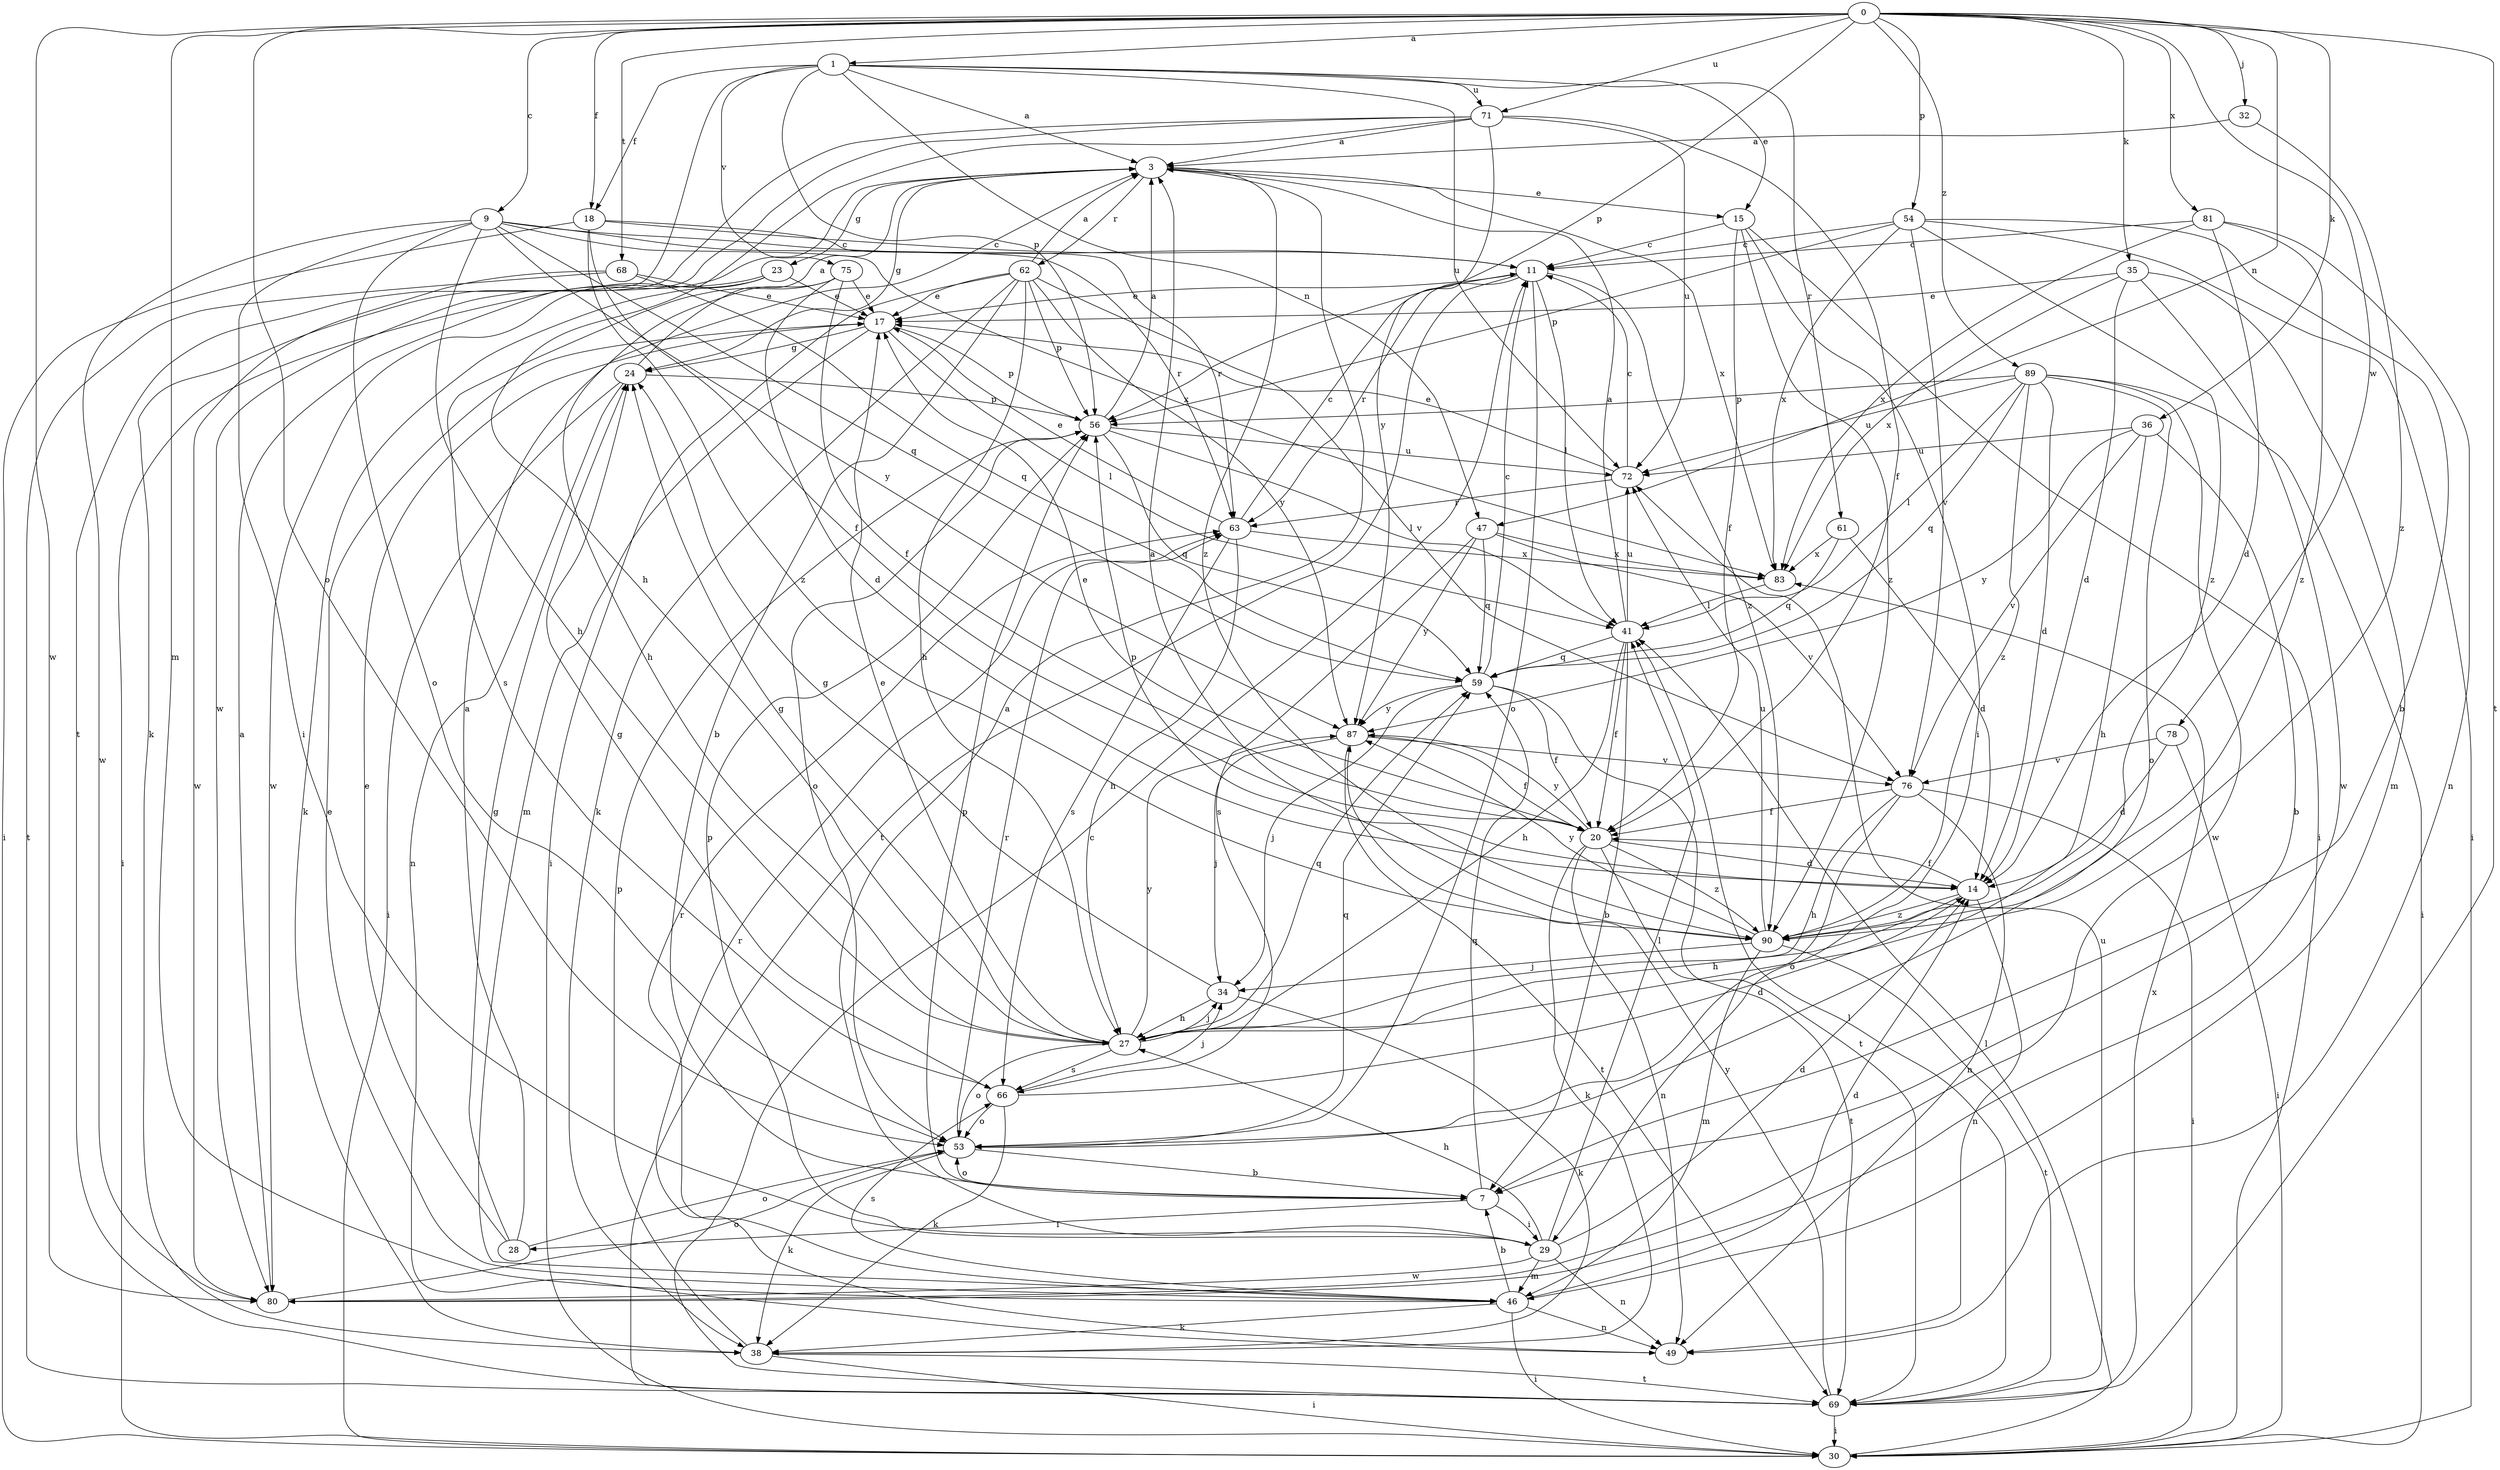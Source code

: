 strict digraph  {
0;
1;
3;
7;
9;
11;
14;
15;
17;
18;
20;
23;
24;
27;
28;
29;
30;
32;
34;
35;
36;
38;
41;
46;
47;
49;
53;
54;
56;
59;
61;
62;
63;
66;
68;
69;
71;
72;
75;
76;
78;
80;
81;
83;
87;
89;
90;
0 -> 1  [label=a];
0 -> 9  [label=c];
0 -> 18  [label=f];
0 -> 32  [label=j];
0 -> 35  [label=k];
0 -> 36  [label=k];
0 -> 46  [label=m];
0 -> 47  [label=n];
0 -> 53  [label=o];
0 -> 54  [label=p];
0 -> 56  [label=p];
0 -> 68  [label=t];
0 -> 69  [label=t];
0 -> 71  [label=u];
0 -> 78  [label=w];
0 -> 80  [label=w];
0 -> 81  [label=x];
0 -> 89  [label=z];
1 -> 3  [label=a];
1 -> 15  [label=e];
1 -> 18  [label=f];
1 -> 47  [label=n];
1 -> 56  [label=p];
1 -> 61  [label=r];
1 -> 69  [label=t];
1 -> 71  [label=u];
1 -> 72  [label=u];
1 -> 75  [label=v];
3 -> 15  [label=e];
3 -> 23  [label=g];
3 -> 24  [label=g];
3 -> 62  [label=r];
3 -> 83  [label=x];
3 -> 90  [label=z];
7 -> 28  [label=i];
7 -> 29  [label=i];
7 -> 53  [label=o];
7 -> 56  [label=p];
7 -> 59  [label=q];
9 -> 11  [label=c];
9 -> 27  [label=h];
9 -> 29  [label=i];
9 -> 53  [label=o];
9 -> 59  [label=q];
9 -> 63  [label=r];
9 -> 80  [label=w];
9 -> 83  [label=x];
9 -> 87  [label=y];
11 -> 17  [label=e];
11 -> 41  [label=l];
11 -> 53  [label=o];
11 -> 63  [label=r];
11 -> 69  [label=t];
11 -> 90  [label=z];
14 -> 20  [label=f];
14 -> 27  [label=h];
14 -> 49  [label=n];
14 -> 56  [label=p];
14 -> 90  [label=z];
15 -> 11  [label=c];
15 -> 20  [label=f];
15 -> 29  [label=i];
15 -> 30  [label=i];
15 -> 90  [label=z];
17 -> 24  [label=g];
17 -> 41  [label=l];
17 -> 46  [label=m];
17 -> 56  [label=p];
18 -> 11  [label=c];
18 -> 20  [label=f];
18 -> 30  [label=i];
18 -> 63  [label=r];
18 -> 90  [label=z];
20 -> 14  [label=d];
20 -> 17  [label=e];
20 -> 38  [label=k];
20 -> 49  [label=n];
20 -> 69  [label=t];
20 -> 87  [label=y];
20 -> 90  [label=z];
23 -> 17  [label=e];
23 -> 30  [label=i];
23 -> 38  [label=k];
23 -> 80  [label=w];
24 -> 3  [label=a];
24 -> 30  [label=i];
24 -> 49  [label=n];
24 -> 56  [label=p];
27 -> 17  [label=e];
27 -> 24  [label=g];
27 -> 34  [label=j];
27 -> 53  [label=o];
27 -> 59  [label=q];
27 -> 66  [label=s];
27 -> 87  [label=y];
28 -> 3  [label=a];
28 -> 17  [label=e];
28 -> 24  [label=g];
28 -> 53  [label=o];
29 -> 3  [label=a];
29 -> 14  [label=d];
29 -> 27  [label=h];
29 -> 41  [label=l];
29 -> 46  [label=m];
29 -> 49  [label=n];
29 -> 56  [label=p];
29 -> 80  [label=w];
30 -> 41  [label=l];
32 -> 3  [label=a];
32 -> 90  [label=z];
34 -> 24  [label=g];
34 -> 27  [label=h];
34 -> 38  [label=k];
35 -> 14  [label=d];
35 -> 17  [label=e];
35 -> 46  [label=m];
35 -> 80  [label=w];
35 -> 83  [label=x];
36 -> 7  [label=b];
36 -> 27  [label=h];
36 -> 72  [label=u];
36 -> 76  [label=v];
36 -> 87  [label=y];
38 -> 30  [label=i];
38 -> 56  [label=p];
38 -> 69  [label=t];
41 -> 3  [label=a];
41 -> 7  [label=b];
41 -> 20  [label=f];
41 -> 27  [label=h];
41 -> 59  [label=q];
41 -> 72  [label=u];
46 -> 7  [label=b];
46 -> 14  [label=d];
46 -> 17  [label=e];
46 -> 30  [label=i];
46 -> 38  [label=k];
46 -> 49  [label=n];
46 -> 63  [label=r];
46 -> 66  [label=s];
47 -> 59  [label=q];
47 -> 66  [label=s];
47 -> 76  [label=v];
47 -> 83  [label=x];
47 -> 87  [label=y];
49 -> 63  [label=r];
53 -> 7  [label=b];
53 -> 38  [label=k];
53 -> 59  [label=q];
53 -> 63  [label=r];
54 -> 7  [label=b];
54 -> 11  [label=c];
54 -> 30  [label=i];
54 -> 56  [label=p];
54 -> 76  [label=v];
54 -> 83  [label=x];
54 -> 90  [label=z];
56 -> 3  [label=a];
56 -> 41  [label=l];
56 -> 53  [label=o];
56 -> 59  [label=q];
56 -> 72  [label=u];
59 -> 11  [label=c];
59 -> 20  [label=f];
59 -> 34  [label=j];
59 -> 69  [label=t];
59 -> 87  [label=y];
61 -> 14  [label=d];
61 -> 59  [label=q];
61 -> 83  [label=x];
62 -> 3  [label=a];
62 -> 7  [label=b];
62 -> 17  [label=e];
62 -> 27  [label=h];
62 -> 30  [label=i];
62 -> 38  [label=k];
62 -> 56  [label=p];
62 -> 76  [label=v];
62 -> 87  [label=y];
63 -> 11  [label=c];
63 -> 17  [label=e];
63 -> 27  [label=h];
63 -> 66  [label=s];
63 -> 83  [label=x];
66 -> 14  [label=d];
66 -> 24  [label=g];
66 -> 34  [label=j];
66 -> 38  [label=k];
66 -> 53  [label=o];
68 -> 17  [label=e];
68 -> 59  [label=q];
68 -> 69  [label=t];
68 -> 80  [label=w];
69 -> 11  [label=c];
69 -> 30  [label=i];
69 -> 41  [label=l];
69 -> 72  [label=u];
69 -> 83  [label=x];
69 -> 87  [label=y];
71 -> 3  [label=a];
71 -> 20  [label=f];
71 -> 27  [label=h];
71 -> 38  [label=k];
71 -> 72  [label=u];
71 -> 80  [label=w];
71 -> 87  [label=y];
72 -> 11  [label=c];
72 -> 17  [label=e];
72 -> 63  [label=r];
75 -> 14  [label=d];
75 -> 17  [label=e];
75 -> 20  [label=f];
75 -> 27  [label=h];
75 -> 66  [label=s];
76 -> 20  [label=f];
76 -> 27  [label=h];
76 -> 30  [label=i];
76 -> 49  [label=n];
76 -> 53  [label=o];
78 -> 14  [label=d];
78 -> 30  [label=i];
78 -> 76  [label=v];
80 -> 3  [label=a];
80 -> 53  [label=o];
81 -> 11  [label=c];
81 -> 14  [label=d];
81 -> 49  [label=n];
81 -> 83  [label=x];
81 -> 90  [label=z];
83 -> 41  [label=l];
87 -> 20  [label=f];
87 -> 34  [label=j];
87 -> 69  [label=t];
87 -> 76  [label=v];
89 -> 14  [label=d];
89 -> 30  [label=i];
89 -> 41  [label=l];
89 -> 53  [label=o];
89 -> 56  [label=p];
89 -> 59  [label=q];
89 -> 72  [label=u];
89 -> 80  [label=w];
89 -> 90  [label=z];
90 -> 3  [label=a];
90 -> 34  [label=j];
90 -> 46  [label=m];
90 -> 69  [label=t];
90 -> 72  [label=u];
90 -> 87  [label=y];
}
